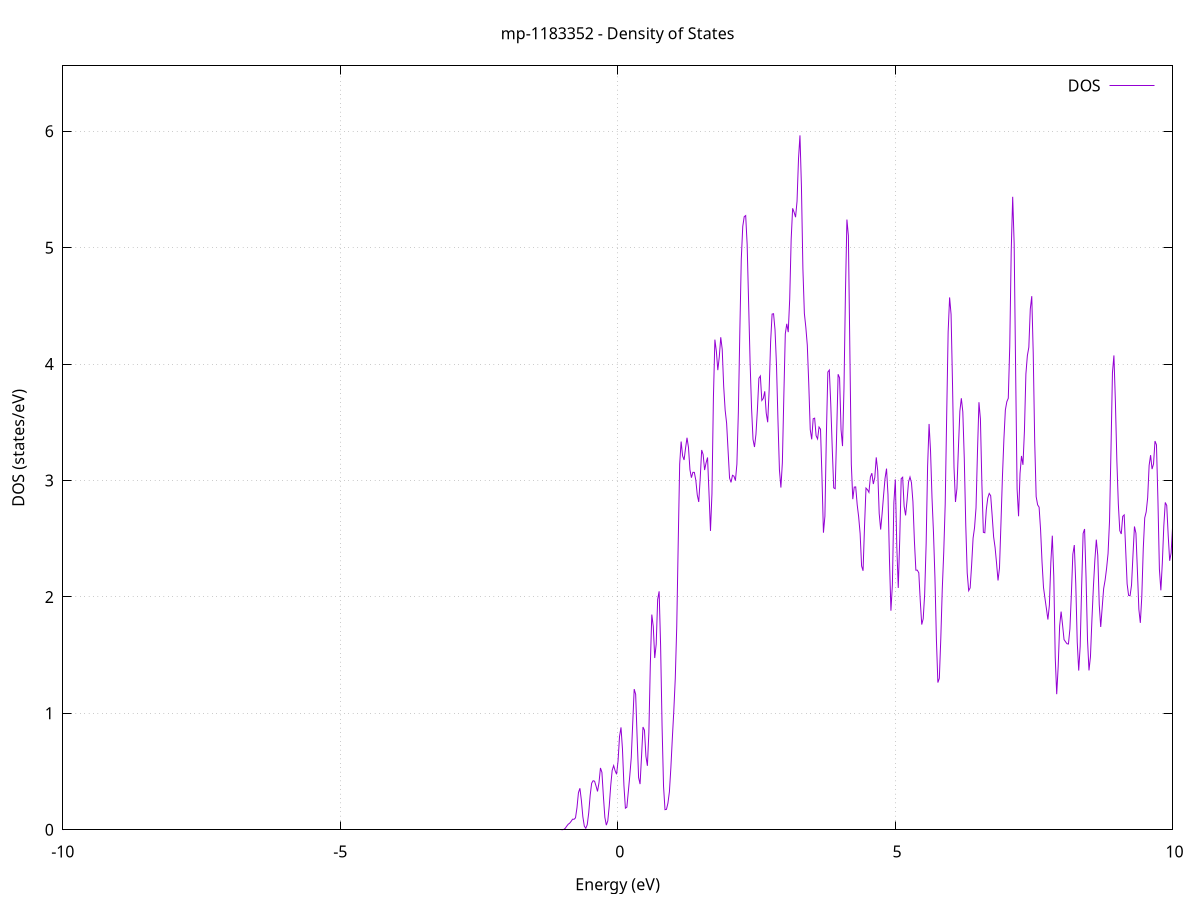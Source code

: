 set title 'mp-1183352 - Density of States'
set xlabel 'Energy (eV)'
set ylabel 'DOS (states/eV)'
set grid
set xrange [-10:10]
set yrange [0:6.561]
set xzeroaxis lt -1
set terminal png size 800,600
set output 'mp-1183352_dos_gnuplot.png'
plot '-' using 1:2 with lines title 'DOS'
-38.992200 0.000000
-38.965800 0.000000
-38.939300 0.000000
-38.912900 0.000000
-38.886400 0.000000
-38.860000 0.000000
-38.833600 0.000000
-38.807100 0.000000
-38.780700 0.000000
-38.754200 0.000000
-38.727800 0.000000
-38.701400 0.000000
-38.674900 0.000000
-38.648500 0.000000
-38.622000 0.000000
-38.595600 0.000000
-38.569200 0.000000
-38.542700 0.000000
-38.516300 0.000000
-38.489800 0.000000
-38.463400 0.000000
-38.437000 0.000000
-38.410500 0.000000
-38.384100 0.000000
-38.357600 0.000000
-38.331200 0.000000
-38.304700 0.000000
-38.278300 0.000000
-38.251900 0.000000
-38.225400 0.000000
-38.199000 0.000000
-38.172500 0.000000
-38.146100 0.000000
-38.119700 0.000000
-38.093200 0.000000
-38.066800 0.000000
-38.040300 0.000000
-38.013900 0.000000
-37.987500 0.000000
-37.961000 0.000000
-37.934600 0.000000
-37.908100 0.000000
-37.881700 0.000000
-37.855300 0.000000
-37.828800 0.000000
-37.802400 0.000000
-37.775900 0.000000
-37.749500 0.000000
-37.723100 0.000000
-37.696600 0.000000
-37.670200 0.000000
-37.643700 0.000000
-37.617300 0.000000
-37.590900 0.000000
-37.564400 0.000000
-37.538000 0.000000
-37.511500 0.000000
-37.485100 0.000000
-37.458700 0.000000
-37.432200 0.000000
-37.405800 0.000000
-37.379300 0.000000
-37.352900 0.000000
-37.326500 0.000000
-37.300000 0.000000
-37.273600 0.000000
-37.247100 0.000000
-37.220700 0.000000
-37.194300 0.000000
-37.167800 0.000000
-37.141400 0.000000
-37.114900 0.000000
-37.088500 0.000000
-37.062100 0.000000
-37.035600 0.000000
-37.009200 0.000000
-36.982700 0.000000
-36.956300 0.000000
-36.929800 0.000000
-36.903400 0.000000
-36.877000 0.000000
-36.850500 0.000000
-36.824100 0.000000
-36.797600 0.000000
-36.771200 0.000000
-36.744800 0.000200
-36.718300 0.004400
-36.691900 0.060700
-36.665400 0.492800
-36.639000 2.336700
-36.612600 6.483600
-36.586100 10.541500
-36.559700 10.049700
-36.533200 5.617400
-36.506800 1.839500
-36.480400 0.352400
-36.453900 0.039400
-36.427500 0.002600
-36.401000 0.000100
-36.374600 0.000000
-36.348200 0.000000
-36.321700 0.000000
-36.295300 0.000000
-36.268800 0.000000
-36.242400 0.000000
-36.216000 0.000000
-36.189500 0.000000
-36.163100 0.000000
-36.136600 0.000000
-36.110200 0.000000
-36.083800 0.000000
-36.057300 0.000000
-36.030900 0.000000
-36.004400 0.000000
-35.978000 0.000000
-35.951600 0.000000
-35.925100 0.000000
-35.898700 0.000000
-35.872200 0.000000
-35.845800 0.000000
-35.819400 0.000000
-35.792900 0.000000
-35.766500 0.000000
-35.740000 0.000000
-35.713600 0.000000
-35.687100 0.000000
-35.660700 0.000000
-35.634300 0.000000
-35.607800 0.000000
-35.581400 0.000000
-35.554900 0.000000
-35.528500 0.000000
-35.502100 0.000000
-35.475600 0.000000
-35.449200 0.000000
-35.422700 0.000000
-35.396300 0.000000
-35.369900 0.000000
-35.343400 0.000000
-35.317000 0.000000
-35.290500 0.000000
-35.264100 0.000000
-35.237700 0.000000
-35.211200 0.000000
-35.184800 0.000000
-35.158300 0.000000
-35.131900 0.000000
-35.105500 0.000000
-35.079000 0.000000
-35.052600 0.000000
-35.026100 0.000000
-34.999700 0.000000
-34.973300 0.000000
-34.946800 0.000000
-34.920400 0.000000
-34.893900 0.000000
-34.867500 0.000000
-34.841100 0.000000
-34.814600 0.000000
-34.788200 0.000000
-34.761700 0.000000
-34.735300 0.000000
-34.708900 0.000000
-34.682400 0.000000
-34.656000 0.000000
-34.629500 0.000000
-34.603100 0.000000
-34.576700 0.000000
-34.550200 0.000000
-34.523800 0.000000
-34.497300 0.000000
-34.470900 0.000000
-34.444500 0.000000
-34.418000 0.000000
-34.391600 0.000000
-34.365100 0.000000
-34.338700 0.000000
-34.312200 0.000000
-34.285800 0.000000
-34.259400 0.000000
-34.232900 0.000000
-34.206500 0.000000
-34.180000 0.000000
-34.153600 0.000000
-34.127200 0.000000
-34.100700 0.000000
-34.074300 0.000000
-34.047800 0.000000
-34.021400 0.000000
-33.995000 0.000000
-33.968500 0.000000
-33.942100 0.000000
-33.915600 0.000000
-33.889200 0.000000
-33.862800 0.000000
-33.836300 0.000000
-33.809900 0.000000
-33.783400 0.000000
-33.757000 0.000000
-33.730600 0.000000
-33.704100 0.000000
-33.677700 0.000000
-33.651200 0.000000
-33.624800 0.000000
-33.598400 0.000000
-33.571900 0.000000
-33.545500 0.000000
-33.519000 0.000000
-33.492600 0.000000
-33.466200 0.000000
-33.439700 0.000000
-33.413300 0.000000
-33.386800 0.000000
-33.360400 0.000000
-33.334000 0.000000
-33.307500 0.000000
-33.281100 0.000000
-33.254600 0.000000
-33.228200 0.000000
-33.201800 0.000000
-33.175300 0.000000
-33.148900 0.000000
-33.122400 0.000000
-33.096000 0.000000
-33.069600 0.000000
-33.043100 0.000000
-33.016700 0.000000
-32.990200 0.000000
-32.963800 0.000000
-32.937300 0.000000
-32.910900 0.000000
-32.884500 0.000000
-32.858000 0.000000
-32.831600 0.000000
-32.805100 0.000000
-32.778700 0.000000
-32.752300 0.000000
-32.725800 0.000000
-32.699400 0.000000
-32.672900 0.000000
-32.646500 0.000000
-32.620100 0.000000
-32.593600 0.000000
-32.567200 0.000000
-32.540700 0.000000
-32.514300 0.000000
-32.487900 0.000000
-32.461400 0.000000
-32.435000 0.000000
-32.408500 0.000000
-32.382100 0.000000
-32.355700 0.000000
-32.329200 0.000000
-32.302800 0.000000
-32.276300 0.000000
-32.249900 0.000000
-32.223500 0.000000
-32.197000 0.000000
-32.170600 0.000000
-32.144100 0.000000
-32.117700 0.000000
-32.091300 0.000000
-32.064800 0.000000
-32.038400 0.000000
-32.011900 0.000000
-31.985500 0.000000
-31.959100 0.000000
-31.932600 0.000000
-31.906200 0.000000
-31.879700 0.000000
-31.853300 0.000000
-31.826900 0.000000
-31.800400 0.000000
-31.774000 0.000000
-31.747500 0.000000
-31.721100 0.000000
-31.694600 0.000000
-31.668200 0.000000
-31.641800 0.000000
-31.615300 0.000000
-31.588900 0.000000
-31.562400 0.000000
-31.536000 0.000000
-31.509600 0.000000
-31.483100 0.000000
-31.456700 0.000000
-31.430200 0.000000
-31.403800 0.000000
-31.377400 0.000000
-31.350900 0.000000
-31.324500 0.000000
-31.298000 0.000000
-31.271600 0.000000
-31.245200 0.000000
-31.218700 0.000000
-31.192300 0.000000
-31.165800 0.000000
-31.139400 0.000000
-31.113000 0.000000
-31.086500 0.000000
-31.060100 0.000000
-31.033600 0.000000
-31.007200 0.000000
-30.980800 0.000000
-30.954300 0.000000
-30.927900 0.000000
-30.901400 0.000000
-30.875000 0.000000
-30.848600 0.000000
-30.822100 0.000000
-30.795700 0.000000
-30.769200 0.000000
-30.742800 0.000000
-30.716400 0.000000
-30.689900 0.000000
-30.663500 0.000000
-30.637000 0.000000
-30.610600 0.000000
-30.584200 0.000000
-30.557700 0.000000
-30.531300 0.000000
-30.504800 0.000000
-30.478400 0.000000
-30.452000 0.000000
-30.425500 0.000000
-30.399100 0.000000
-30.372600 0.000000
-30.346200 0.000000
-30.319700 0.000000
-30.293300 0.000000
-30.266900 0.000000
-30.240400 0.000000
-30.214000 0.000000
-30.187500 0.000000
-30.161100 0.000000
-30.134700 0.000000
-30.108200 0.000000
-30.081800 0.000000
-30.055300 0.000000
-30.028900 0.000000
-30.002500 0.000000
-29.976000 0.000000
-29.949600 0.000000
-29.923100 0.000000
-29.896700 0.000000
-29.870300 0.000000
-29.843800 0.000000
-29.817400 0.000000
-29.790900 0.000000
-29.764500 0.000000
-29.738100 0.000000
-29.711600 0.000000
-29.685200 0.000000
-29.658700 0.000000
-29.632300 0.000000
-29.605900 0.000000
-29.579400 0.000000
-29.553000 0.000000
-29.526500 0.000000
-29.500100 0.000000
-29.473700 0.000000
-29.447200 0.000000
-29.420800 0.000000
-29.394300 0.000000
-29.367900 0.000000
-29.341500 0.000000
-29.315000 0.000000
-29.288600 0.000000
-29.262100 0.000000
-29.235700 0.000000
-29.209300 0.000000
-29.182800 0.000000
-29.156400 0.000000
-29.129900 0.000000
-29.103500 0.000000
-29.077000 0.000000
-29.050600 0.000000
-29.024200 0.000000
-28.997700 0.000000
-28.971300 0.000000
-28.944800 0.000000
-28.918400 0.000000
-28.892000 0.000000
-28.865500 0.000000
-28.839100 0.000000
-28.812600 0.000000
-28.786200 0.000000
-28.759800 0.000000
-28.733300 0.000000
-28.706900 0.000000
-28.680400 0.000000
-28.654000 0.000000
-28.627600 0.000000
-28.601100 0.000000
-28.574700 0.000000
-28.548200 0.000000
-28.521800 0.000000
-28.495400 0.000000
-28.468900 0.000000
-28.442500 0.000000
-28.416000 0.000000
-28.389600 0.000000
-28.363200 0.000000
-28.336700 0.000000
-28.310300 0.000000
-28.283800 0.000000
-28.257400 0.000000
-28.231000 0.000000
-28.204500 0.000000
-28.178100 0.000000
-28.151600 0.000000
-28.125200 0.000000
-28.098800 0.000000
-28.072300 0.000000
-28.045900 0.000000
-28.019400 0.000000
-27.993000 0.000000
-27.966600 0.000000
-27.940100 0.000000
-27.913700 0.000000
-27.887200 0.000000
-27.860800 0.000000
-27.834400 0.000000
-27.807900 0.000000
-27.781500 0.000000
-27.755000 0.000000
-27.728600 0.000000
-27.702100 0.000000
-27.675700 0.000000
-27.649300 0.000000
-27.622800 0.000000
-27.596400 0.000000
-27.569900 0.000000
-27.543500 0.000000
-27.517100 0.000000
-27.490600 0.000000
-27.464200 0.000000
-27.437700 0.000000
-27.411300 0.000000
-27.384900 0.000000
-27.358400 0.000000
-27.332000 0.000000
-27.305500 0.000000
-27.279100 0.000000
-27.252700 0.000000
-27.226200 0.000000
-27.199800 0.000000
-27.173300 0.000000
-27.146900 0.000000
-27.120500 0.000000
-27.094000 0.000000
-27.067600 0.000000
-27.041100 0.000000
-27.014700 0.000000
-26.988300 0.000000
-26.961800 0.000000
-26.935400 0.000000
-26.908900 0.000000
-26.882500 0.000000
-26.856100 0.000000
-26.829600 0.000000
-26.803200 0.000000
-26.776700 0.000000
-26.750300 0.000000
-26.723900 0.000000
-26.697400 0.000000
-26.671000 0.000000
-26.644500 0.000000
-26.618100 0.000000
-26.591700 0.000000
-26.565200 0.000000
-26.538800 0.000000
-26.512300 0.000000
-26.485900 0.000000
-26.459400 0.000000
-26.433000 0.000900
-26.406600 0.015300
-26.380100 0.152700
-26.353700 0.955800
-26.327200 3.839400
-26.300800 10.286000
-26.274400 19.314200
-26.247900 26.295900
-26.221500 25.653000
-26.195000 17.102700
-26.168600 7.427600
-26.142200 2.035400
-26.115700 0.345600
-26.089300 0.036000
-26.062800 0.002300
-26.036400 0.000100
-26.010000 0.000000
-25.983500 0.000000
-25.957100 0.000000
-25.930600 0.000000
-25.904200 0.000000
-25.877800 0.000000
-25.851300 0.000000
-25.824900 0.000000
-25.798400 0.000000
-25.772000 0.000000
-25.745600 0.000000
-25.719100 0.000000
-25.692700 0.000000
-25.666200 0.000000
-25.639800 0.000000
-25.613400 0.000000
-25.586900 0.000000
-25.560500 0.000000
-25.534000 0.000000
-25.507600 0.000000
-25.481200 0.000000
-25.454700 0.000000
-25.428300 0.000000
-25.401800 0.000000
-25.375400 0.000000
-25.349000 0.000000
-25.322500 0.000000
-25.296100 0.000000
-25.269600 0.000000
-25.243200 0.000000
-25.216800 0.000000
-25.190300 0.000000
-25.163900 0.000000
-25.137400 0.000000
-25.111000 0.000000
-25.084500 0.000000
-25.058100 0.000000
-25.031700 0.000000
-25.005200 0.000000
-24.978800 0.000000
-24.952300 0.000000
-24.925900 0.000000
-24.899500 0.000000
-24.873000 0.000000
-24.846600 0.000000
-24.820100 0.000000
-24.793700 0.000000
-24.767300 0.000000
-24.740800 0.000000
-24.714400 0.000000
-24.687900 0.000000
-24.661500 0.000000
-24.635100 0.000000
-24.608600 0.000000
-24.582200 0.000000
-24.555700 0.000000
-24.529300 0.000000
-24.502900 0.000000
-24.476400 0.000000
-24.450000 0.000000
-24.423500 0.000000
-24.397100 0.000000
-24.370700 0.000000
-24.344200 0.000000
-24.317800 0.000000
-24.291300 0.000000
-24.264900 0.000000
-24.238500 0.000000
-24.212000 0.000000
-24.185600 0.000000
-24.159100 0.000000
-24.132700 0.000000
-24.106300 0.000000
-24.079800 0.000000
-24.053400 0.000000
-24.026900 0.000000
-24.000500 0.000000
-23.974100 0.000000
-23.947600 0.000000
-23.921200 0.000000
-23.894700 0.000000
-23.868300 0.000000
-23.841900 0.000000
-23.815400 0.000000
-23.789000 0.000000
-23.762500 0.000000
-23.736100 0.000000
-23.709600 0.000000
-23.683200 0.000000
-23.656800 0.000000
-23.630300 0.000000
-23.603900 0.000000
-23.577400 0.000000
-23.551000 0.000000
-23.524600 0.000000
-23.498100 0.000000
-23.471700 0.000000
-23.445200 0.000000
-23.418800 0.000000
-23.392400 0.000000
-23.365900 0.000000
-23.339500 0.000000
-23.313000 0.000000
-23.286600 0.000000
-23.260200 0.000000
-23.233700 0.000000
-23.207300 0.000000
-23.180800 0.000000
-23.154400 0.000000
-23.128000 0.000000
-23.101500 0.000000
-23.075100 0.000000
-23.048600 0.000000
-23.022200 0.000000
-22.995800 0.000000
-22.969300 0.000000
-22.942900 0.000000
-22.916400 0.000000
-22.890000 0.000000
-22.863600 0.000000
-22.837100 0.000000
-22.810700 0.000000
-22.784200 0.000000
-22.757800 0.000000
-22.731400 0.000000
-22.704900 0.000000
-22.678500 0.000000
-22.652000 0.000000
-22.625600 0.000000
-22.599200 0.000000
-22.572700 0.000000
-22.546300 0.000000
-22.519800 0.000000
-22.493400 0.000000
-22.466900 0.000000
-22.440500 0.000000
-22.414100 0.000000
-22.387600 0.000000
-22.361200 0.000000
-22.334700 0.000000
-22.308300 0.000000
-22.281900 0.000000
-22.255400 0.000000
-22.229000 0.000000
-22.202500 0.000000
-22.176100 0.000000
-22.149700 0.000000
-22.123200 0.000000
-22.096800 0.000000
-22.070300 0.000000
-22.043900 0.000000
-22.017500 0.000000
-21.991000 0.000000
-21.964600 0.000000
-21.938100 0.000000
-21.911700 0.000000
-21.885300 0.000000
-21.858800 0.000000
-21.832400 0.000000
-21.805900 0.000000
-21.779500 0.000000
-21.753100 0.000000
-21.726600 0.000000
-21.700200 0.000000
-21.673700 0.000000
-21.647300 0.000000
-21.620900 0.000000
-21.594400 0.000000
-21.568000 0.000000
-21.541500 0.000000
-21.515100 0.000000
-21.488700 0.000000
-21.462200 0.000000
-21.435800 0.000000
-21.409300 0.000000
-21.382900 0.000000
-21.356500 0.000000
-21.330000 0.000000
-21.303600 0.000000
-21.277100 0.000000
-21.250700 0.000000
-21.224300 0.000000
-21.197800 0.000000
-21.171400 0.000000
-21.144900 0.000000
-21.118500 0.000000
-21.092000 0.000000
-21.065600 0.000000
-21.039200 0.000000
-21.012700 0.000000
-20.986300 0.000000
-20.959800 0.000000
-20.933400 0.000000
-20.907000 0.000000
-20.880500 0.000000
-20.854100 0.000000
-20.827600 0.000000
-20.801200 0.000000
-20.774800 0.000000
-20.748300 0.000000
-20.721900 0.000000
-20.695400 0.000000
-20.669000 0.000000
-20.642600 0.000000
-20.616100 0.000000
-20.589700 0.000000
-20.563200 0.000000
-20.536800 0.000000
-20.510400 0.000000
-20.483900 0.000000
-20.457500 0.000000
-20.431000 0.000000
-20.404600 0.000000
-20.378200 0.000000
-20.351700 0.000000
-20.325300 0.000000
-20.298800 0.000000
-20.272400 0.000000
-20.246000 0.000000
-20.219500 0.000000
-20.193100 0.000000
-20.166600 0.000000
-20.140200 0.000000
-20.113800 0.000000
-20.087300 0.000000
-20.060900 0.000000
-20.034400 0.000000
-20.008000 0.000000
-19.981600 0.000000
-19.955100 0.000000
-19.928700 0.000000
-19.902200 0.000000
-19.875800 0.000000
-19.849300 0.000000
-19.822900 0.000000
-19.796500 0.000000
-19.770000 0.000000
-19.743600 0.000000
-19.717100 0.000000
-19.690700 0.000000
-19.664300 0.000000
-19.637800 0.000000
-19.611400 0.000000
-19.584900 0.000000
-19.558500 0.000000
-19.532100 0.000000
-19.505600 0.000000
-19.479200 0.000000
-19.452700 0.000000
-19.426300 0.000000
-19.399900 0.000000
-19.373400 0.000000
-19.347000 0.000000
-19.320500 0.000000
-19.294100 0.000000
-19.267700 0.000000
-19.241200 0.000000
-19.214800 0.000000
-19.188300 0.000000
-19.161900 0.000000
-19.135500 0.000000
-19.109000 0.000000
-19.082600 0.000000
-19.056100 0.000000
-19.029700 0.000000
-19.003300 0.000000
-18.976800 0.000000
-18.950400 0.000000
-18.923900 0.000000
-18.897500 0.000000
-18.871100 0.000000
-18.844600 0.000000
-18.818200 0.000000
-18.791700 0.000000
-18.765300 0.000000
-18.738900 0.000000
-18.712400 0.000000
-18.686000 0.000000
-18.659500 0.000000
-18.633100 0.000000
-18.606700 0.000000
-18.580200 0.000000
-18.553800 0.000000
-18.527300 0.000000
-18.500900 0.000000
-18.474400 0.000000
-18.448000 0.000000
-18.421600 0.000000
-18.395100 0.000000
-18.368700 0.000000
-18.342200 0.000000
-18.315800 0.000000
-18.289400 0.000000
-18.262900 0.000000
-18.236500 0.000000
-18.210000 0.000000
-18.183600 0.000000
-18.157200 0.000000
-18.130700 0.000000
-18.104300 0.000000
-18.077800 0.000000
-18.051400 0.000000
-18.025000 0.000000
-17.998500 0.000000
-17.972100 0.000000
-17.945600 0.000100
-17.919200 0.001800
-17.892800 0.034800
-17.866300 0.398100
-17.839900 2.665500
-17.813400 10.471700
-17.787000 24.186200
-17.760600 32.884100
-17.734100 26.334800
-17.707700 12.420200
-17.681200 3.446700
-17.654800 0.562000
-17.628400 0.053700
-17.601900 0.003000
-17.575500 0.000100
-17.549000 0.000000
-17.522600 0.000000
-17.496200 0.000000
-17.469700 0.000000
-17.443300 0.000000
-17.416800 0.000000
-17.390400 0.000000
-17.364000 0.000000
-17.337500 0.000000
-17.311100 0.000000
-17.284600 0.000000
-17.258200 0.000000
-17.231800 0.000000
-17.205300 0.000000
-17.178900 0.000000
-17.152400 0.000000
-17.126000 0.000000
-17.099500 0.000000
-17.073100 0.000000
-17.046700 0.000000
-17.020200 0.000000
-16.993800 0.000000
-16.967300 0.000000
-16.940900 0.000000
-16.914500 0.000000
-16.888000 0.000000
-16.861600 0.000000
-16.835100 0.000000
-16.808700 0.000000
-16.782300 0.000000
-16.755800 0.000000
-16.729400 0.000000
-16.702900 0.000000
-16.676500 0.000000
-16.650100 0.000000
-16.623600 0.000000
-16.597200 0.000000
-16.570700 0.000000
-16.544300 0.000000
-16.517900 0.000000
-16.491400 0.000000
-16.465000 0.000000
-16.438500 0.000000
-16.412100 0.000000
-16.385700 0.000000
-16.359200 0.000000
-16.332800 0.000000
-16.306300 0.000000
-16.279900 0.000000
-16.253500 0.000000
-16.227000 0.000000
-16.200600 0.000000
-16.174100 0.000000
-16.147700 0.000000
-16.121300 0.000000
-16.094800 0.000000
-16.068400 0.000000
-16.041900 0.000000
-16.015500 0.000000
-15.989100 0.000000
-15.962600 0.000000
-15.936200 0.000000
-15.909700 0.000000
-15.883300 0.000000
-15.856800 0.000000
-15.830400 0.000000
-15.804000 0.000000
-15.777500 0.000000
-15.751100 0.000000
-15.724600 0.000000
-15.698200 0.000000
-15.671800 0.000000
-15.645300 0.000000
-15.618900 0.000000
-15.592400 0.000000
-15.566000 0.000000
-15.539600 0.000000
-15.513100 0.000000
-15.486700 0.000000
-15.460200 0.000000
-15.433800 0.000000
-15.407400 0.000000
-15.380900 0.000000
-15.354500 0.000000
-15.328000 0.000000
-15.301600 0.000000
-15.275200 0.000000
-15.248700 0.000000
-15.222300 0.000000
-15.195800 0.000000
-15.169400 0.000000
-15.143000 0.000000
-15.116500 0.000000
-15.090100 0.000000
-15.063600 0.000000
-15.037200 0.000000
-15.010800 0.000000
-14.984300 0.000000
-14.957900 0.000000
-14.931400 0.000000
-14.905000 0.000000
-14.878600 0.000000
-14.852100 0.000000
-14.825700 0.000000
-14.799200 0.000000
-14.772800 0.000000
-14.746400 0.000000
-14.719900 0.000000
-14.693500 0.000000
-14.667000 0.000000
-14.640600 0.000000
-14.614200 0.000000
-14.587700 0.000000
-14.561300 0.000000
-14.534800 0.000000
-14.508400 0.000000
-14.481900 0.000000
-14.455500 0.000000
-14.429100 0.000000
-14.402600 0.000000
-14.376200 0.000000
-14.349700 0.000000
-14.323300 0.000000
-14.296900 0.000000
-14.270400 0.000000
-14.244000 0.000000
-14.217500 0.000000
-14.191100 0.000000
-14.164700 0.000000
-14.138200 0.000000
-14.111800 0.000000
-14.085300 0.000000
-14.058900 0.000000
-14.032500 0.000000
-14.006000 0.000000
-13.979600 0.000000
-13.953100 0.000000
-13.926700 0.000000
-13.900300 0.000000
-13.873800 0.000000
-13.847400 0.000000
-13.820900 0.000000
-13.794500 0.000000
-13.768100 0.000000
-13.741600 0.000000
-13.715200 0.000000
-13.688700 0.000000
-13.662300 0.000000
-13.635900 0.000000
-13.609400 0.000000
-13.583000 0.000000
-13.556500 0.000000
-13.530100 0.000000
-13.503700 0.000000
-13.477200 0.000000
-13.450800 0.000000
-13.424300 0.000000
-13.397900 0.000000
-13.371500 0.000000
-13.345000 0.000000
-13.318600 0.000000
-13.292100 0.000000
-13.265700 0.000000
-13.239200 0.000000
-13.212800 0.000000
-13.186400 0.000000
-13.159900 0.000000
-13.133500 0.000000
-13.107000 0.000000
-13.080600 0.000000
-13.054200 0.000000
-13.027700 0.000000
-13.001300 0.000000
-12.974800 0.000000
-12.948400 0.000000
-12.922000 0.000000
-12.895500 0.000000
-12.869100 0.000000
-12.842600 0.000000
-12.816200 0.000000
-12.789800 0.000000
-12.763300 0.000000
-12.736900 0.000000
-12.710400 0.000000
-12.684000 0.000000
-12.657600 0.000000
-12.631100 0.000000
-12.604700 0.000000
-12.578200 0.000000
-12.551800 0.000000
-12.525400 0.000000
-12.498900 0.000000
-12.472500 0.000000
-12.446000 0.000000
-12.419600 0.000000
-12.393200 0.000000
-12.366700 0.000000
-12.340300 0.000000
-12.313800 0.000000
-12.287400 0.000000
-12.261000 0.000000
-12.234500 0.000000
-12.208100 0.000000
-12.181600 0.000000
-12.155200 0.000000
-12.128800 0.000000
-12.102300 0.000000
-12.075900 0.000700
-12.049400 0.008600
-12.023000 0.065600
-11.996600 0.312600
-11.970100 0.969200
-11.943700 2.085400
-11.917200 3.448800
-11.890800 4.932900
-11.864300 6.635000
-11.837900 8.501700
-11.811500 10.149800
-11.785000 11.437300
-11.758600 12.711900
-11.732100 14.094400
-11.705700 14.762900
-11.679300 13.647000
-11.652800 11.519100
-11.626400 10.533400
-11.599900 11.216400
-11.573500 12.508800
-11.547100 13.883700
-11.520600 15.112200
-11.494200 15.755700
-11.467700 16.176000
-11.441300 17.112100
-11.414900 18.690700
-11.388400 20.885400
-11.362000 22.796900
-11.335500 21.730700
-11.309100 16.119500
-11.282700 8.587100
-11.256200 3.121500
-11.229800 0.748200
-11.203300 0.115300
-11.176900 0.011200
-11.150500 0.000700
-11.124000 0.000000
-11.097600 0.000000
-11.071100 0.000000
-11.044700 0.000000
-11.018300 0.000000
-10.991800 0.000000
-10.965400 0.000000
-10.938900 0.000000
-10.912500 0.000000
-10.886100 0.000000
-10.859600 0.000000
-10.833200 0.000000
-10.806700 0.000000
-10.780300 0.000000
-10.753900 0.000000
-10.727400 0.000000
-10.701000 0.000000
-10.674500 0.000000
-10.648100 0.000000
-10.621600 0.000000
-10.595200 0.000000
-10.568800 0.000000
-10.542300 0.000000
-10.515900 0.000000
-10.489400 0.000000
-10.463000 0.000000
-10.436600 0.000000
-10.410100 0.000000
-10.383700 0.000000
-10.357200 0.000000
-10.330800 0.000000
-10.304400 0.000000
-10.277900 0.000000
-10.251500 0.000000
-10.225000 0.000000
-10.198600 0.000000
-10.172200 0.000000
-10.145700 0.000000
-10.119300 0.000000
-10.092800 0.000000
-10.066400 0.000000
-10.040000 0.000000
-10.013500 0.000000
-9.987100 0.000000
-9.960600 0.000000
-9.934200 0.000000
-9.907800 0.000000
-9.881300 0.000000
-9.854900 0.000000
-9.828400 0.000000
-9.802000 0.000000
-9.775600 0.000000
-9.749100 0.000000
-9.722700 0.000000
-9.696200 0.000000
-9.669800 0.000000
-9.643400 0.000000
-9.616900 0.000000
-9.590500 0.000000
-9.564000 0.000000
-9.537600 0.000000
-9.511200 0.000000
-9.484700 0.000000
-9.458300 0.000000
-9.431800 0.000000
-9.405400 0.000000
-9.379000 0.000000
-9.352500 0.000000
-9.326100 0.000000
-9.299600 0.000000
-9.273200 0.000000
-9.246700 0.000000
-9.220300 0.000000
-9.193900 0.000000
-9.167400 0.000000
-9.141000 0.000000
-9.114500 0.000000
-9.088100 0.000000
-9.061700 0.000000
-9.035200 0.000000
-9.008800 0.000000
-8.982300 0.000000
-8.955900 0.000000
-8.929500 0.000000
-8.903000 0.000000
-8.876600 0.000000
-8.850100 0.000000
-8.823700 0.000000
-8.797300 0.000000
-8.770800 0.000000
-8.744400 0.000000
-8.717900 0.000000
-8.691500 0.000000
-8.665100 0.000000
-8.638600 0.000000
-8.612200 0.000000
-8.585700 0.000000
-8.559300 0.000000
-8.532900 0.000000
-8.506400 0.000000
-8.480000 0.000000
-8.453500 0.000000
-8.427100 0.000000
-8.400700 0.000000
-8.374200 0.000000
-8.347800 0.000000
-8.321300 0.000000
-8.294900 0.000000
-8.268500 0.000000
-8.242000 0.000000
-8.215600 0.000000
-8.189100 0.000000
-8.162700 0.000000
-8.136300 0.000000
-8.109800 0.000000
-8.083400 0.000000
-8.056900 0.000000
-8.030500 0.000000
-8.004100 0.000000
-7.977600 0.000000
-7.951200 0.000000
-7.924700 0.000000
-7.898300 0.000000
-7.871800 0.000000
-7.845400 0.000000
-7.819000 0.000000
-7.792500 0.000000
-7.766100 0.000000
-7.739600 0.000000
-7.713200 0.000000
-7.686800 0.000000
-7.660300 0.000000
-7.633900 0.000000
-7.607400 0.000000
-7.581000 0.000000
-7.554600 0.000000
-7.528100 0.000000
-7.501700 0.000000
-7.475200 0.000000
-7.448800 0.000000
-7.422400 0.000000
-7.395900 0.000000
-7.369500 0.000000
-7.343000 0.000000
-7.316600 0.000000
-7.290200 0.000000
-7.263700 0.000000
-7.237300 0.000000
-7.210800 0.000000
-7.184400 0.000000
-7.158000 0.000000
-7.131500 0.000000
-7.105100 0.000000
-7.078600 0.000000
-7.052200 0.000000
-7.025800 0.000000
-6.999300 0.000000
-6.972900 0.000000
-6.946400 0.000000
-6.920000 0.000000
-6.893600 0.000000
-6.867100 0.000000
-6.840700 0.000000
-6.814200 0.000000
-6.787800 0.000000
-6.761400 0.000000
-6.734900 0.000000
-6.708500 0.000000
-6.682000 0.000000
-6.655600 0.000000
-6.629100 0.000000
-6.602700 0.000000
-6.576300 0.000000
-6.549800 0.000000
-6.523400 0.000000
-6.496900 0.000000
-6.470500 0.000000
-6.444100 0.000000
-6.417600 0.000000
-6.391200 0.000000
-6.364700 0.000000
-6.338300 0.000000
-6.311900 0.000000
-6.285400 0.000000
-6.259000 0.000000
-6.232500 0.000000
-6.206100 0.000000
-6.179700 0.000000
-6.153200 0.000000
-6.126800 0.000000
-6.100300 0.000000
-6.073900 0.000000
-6.047500 0.000000
-6.021000 0.000000
-5.994600 0.000000
-5.968100 0.000000
-5.941700 0.000000
-5.915300 0.000000
-5.888800 0.000000
-5.862400 0.000000
-5.835900 0.000000
-5.809500 0.000000
-5.783100 0.000000
-5.756600 0.000000
-5.730200 0.000000
-5.703700 0.000000
-5.677300 0.000000
-5.650900 0.000000
-5.624400 0.000000
-5.598000 0.000000
-5.571500 0.000000
-5.545100 0.000000
-5.518700 0.000000
-5.492200 0.000000
-5.465800 0.000000
-5.439300 0.000000
-5.412900 0.000000
-5.386500 0.000000
-5.360000 0.000000
-5.333600 0.000000
-5.307100 0.000000
-5.280700 0.000000
-5.254200 0.000000
-5.227800 0.000000
-5.201400 0.000000
-5.174900 0.000000
-5.148500 0.000000
-5.122000 0.000000
-5.095600 0.000000
-5.069200 0.000000
-5.042700 0.000000
-5.016300 0.000000
-4.989800 0.000000
-4.963400 0.000000
-4.937000 0.000000
-4.910500 0.000000
-4.884100 0.000000
-4.857600 0.000000
-4.831200 0.000000
-4.804800 0.000000
-4.778300 0.000000
-4.751900 0.000000
-4.725400 0.000000
-4.699000 0.000000
-4.672600 0.000000
-4.646100 0.000000
-4.619700 0.000000
-4.593200 0.000000
-4.566800 0.000000
-4.540400 0.000000
-4.513900 0.000000
-4.487500 0.000000
-4.461000 0.000000
-4.434600 0.000000
-4.408200 0.000000
-4.381700 0.000000
-4.355300 0.000000
-4.328800 0.000000
-4.302400 0.000000
-4.276000 0.000000
-4.249500 0.000000
-4.223100 0.000000
-4.196600 0.000000
-4.170200 0.000000
-4.143800 0.000000
-4.117300 0.000000
-4.090900 0.000000
-4.064400 0.000000
-4.038000 0.000000
-4.011500 0.000000
-3.985100 0.000000
-3.958700 0.000000
-3.932200 0.000000
-3.905800 0.000000
-3.879300 0.000000
-3.852900 0.000000
-3.826500 0.000000
-3.800000 0.000000
-3.773600 0.000000
-3.747100 0.000000
-3.720700 0.000000
-3.694300 0.000000
-3.667800 0.000000
-3.641400 0.000000
-3.614900 0.000000
-3.588500 0.000000
-3.562100 0.000000
-3.535600 0.000000
-3.509200 0.000000
-3.482700 0.000000
-3.456300 0.000000
-3.429900 0.000000
-3.403400 0.000000
-3.377000 0.000000
-3.350500 0.000000
-3.324100 0.000000
-3.297700 0.000000
-3.271200 0.000000
-3.244800 0.000000
-3.218300 0.000000
-3.191900 0.000000
-3.165500 0.000000
-3.139000 0.000000
-3.112600 0.000000
-3.086100 0.000000
-3.059700 0.000000
-3.033300 0.000000
-3.006800 0.000000
-2.980400 0.000000
-2.953900 0.000000
-2.927500 0.000000
-2.901100 0.000000
-2.874600 0.000000
-2.848200 0.000000
-2.821700 0.000000
-2.795300 0.000000
-2.768900 0.000000
-2.742400 0.000000
-2.716000 0.000000
-2.689500 0.000000
-2.663100 0.000000
-2.636600 0.000000
-2.610200 0.000000
-2.583800 0.000000
-2.557300 0.000000
-2.530900 0.000000
-2.504400 0.000000
-2.478000 0.000000
-2.451600 0.000000
-2.425100 0.000000
-2.398700 0.000000
-2.372200 0.000000
-2.345800 0.000000
-2.319400 0.000000
-2.292900 0.000000
-2.266500 0.000000
-2.240000 0.000000
-2.213600 0.000000
-2.187200 0.000000
-2.160700 0.000000
-2.134300 0.000000
-2.107800 0.000000
-2.081400 0.000000
-2.055000 0.000000
-2.028500 0.000000
-2.002100 0.000000
-1.975600 0.000000
-1.949200 0.000000
-1.922800 0.000000
-1.896300 0.000000
-1.869900 0.000000
-1.843400 0.000000
-1.817000 0.000000
-1.790600 0.000000
-1.764100 0.000000
-1.737700 0.000000
-1.711200 0.000000
-1.684800 0.000000
-1.658400 0.000000
-1.631900 0.000000
-1.605500 0.000000
-1.579000 0.000000
-1.552600 0.000000
-1.526200 0.000000
-1.499700 0.000000
-1.473300 0.000000
-1.446800 0.000000
-1.420400 0.000000
-1.393900 0.000000
-1.367500 0.000000
-1.341100 0.000000
-1.314600 0.000000
-1.288200 0.000000
-1.261700 0.000000
-1.235300 0.000000
-1.208900 0.000000
-1.182400 0.000000
-1.156000 0.000000
-1.129500 0.000000
-1.103100 0.000000
-1.076700 0.000000
-1.050200 0.000000
-1.023800 0.000000
-0.997300 0.000400
-0.970900 0.003100
-0.944500 0.012600
-0.918000 0.030900
-0.891600 0.047500
-0.865100 0.056400
-0.838700 0.072200
-0.812300 0.090800
-0.785800 0.090000
-0.759400 0.102500
-0.732900 0.190000
-0.706500 0.318700
-0.680100 0.356400
-0.653600 0.253000
-0.627200 0.112300
-0.600700 0.031400
-0.574300 0.012800
-0.547900 0.043800
-0.521400 0.144700
-0.495000 0.296500
-0.468500 0.399600
-0.442100 0.421200
-0.415700 0.417200
-0.389200 0.375400
-0.362800 0.329300
-0.336300 0.403400
-0.309900 0.530900
-0.283500 0.493400
-0.257000 0.289300
-0.230600 0.107100
-0.204100 0.039800
-0.177700 0.076400
-0.151300 0.205000
-0.124800 0.379300
-0.098400 0.511100
-0.071900 0.551200
-0.045500 0.506700
-0.019000 0.476800
0.007400 0.591900
0.033800 0.800700
0.060300 0.879400
0.086700 0.694600
0.113200 0.381800
0.139600 0.185300
0.166000 0.194200
0.192500 0.328600
0.218900 0.464600
0.245400 0.619700
0.271800 0.917000
0.298200 1.208300
0.324700 1.162900
0.351100 0.793500
0.377600 0.448500
0.404000 0.392400
0.430400 0.627700
0.456900 0.882500
0.483300 0.854800
0.509800 0.630900
0.536200 0.549400
0.562600 0.833600
0.589100 1.419100
0.615500 1.848200
0.642000 1.747500
0.668400 1.475200
0.694800 1.594100
0.721300 1.978100
0.747700 2.048000
0.774200 1.582300
0.800600 0.890100
0.827000 0.374100
0.853500 0.172700
0.879900 0.175300
0.906400 0.229100
0.932800 0.325800
0.959200 0.532700
0.985700 0.786200
1.012100 1.020800
1.038600 1.299600
1.065000 1.744200
1.091400 2.457700
1.117900 3.140300
1.144300 3.334500
1.170800 3.211500
1.197200 3.176200
1.223600 3.277000
1.250100 3.367200
1.276500 3.284000
1.303000 3.092400
1.329400 3.024000
1.355900 3.070100
1.382300 3.069500
1.408700 3.002400
1.435200 2.875700
1.461600 2.815600
1.488100 3.019500
1.514500 3.262000
1.540900 3.222800
1.567400 3.089600
1.593800 3.151900
1.620300 3.197500
1.646700 2.888600
1.673100 2.567100
1.699600 2.885700
1.726000 3.710500
1.752500 4.209800
1.778900 4.110900
1.805300 3.947800
1.831800 4.061000
1.858200 4.230100
1.884700 4.126500
1.911100 3.808500
1.937500 3.604900
1.964000 3.491700
1.990400 3.256100
2.016900 3.021600
2.043300 2.983700
2.069700 3.044600
2.096200 3.036900
2.122600 2.998900
2.149100 3.139700
2.175500 3.585600
2.201900 4.273100
2.228400 4.902300
2.254800 5.182300
2.281300 5.265900
2.307700 5.275400
2.334100 5.026400
2.360600 4.524300
2.387000 4.017600
2.413500 3.619800
2.439900 3.352600
2.466300 3.287500
2.492800 3.396400
2.519200 3.611400
2.545700 3.877900
2.572100 3.897600
2.598600 3.687500
2.625000 3.704500
2.651400 3.766000
2.677900 3.578800
2.704300 3.500200
2.730800 3.778200
2.757200 4.192300
2.783600 4.429100
2.810100 4.432300
2.836500 4.293600
2.863000 3.989600
2.889400 3.516500
2.915800 3.091500
2.942300 2.939300
2.968700 3.152400
2.995200 3.723200
3.021600 4.259100
3.048000 4.345900
3.074500 4.274200
3.100900 4.556600
3.127400 5.070600
3.153800 5.337700
3.180200 5.303800
3.206700 5.261500
3.233100 5.398000
3.259600 5.761900
3.286000 5.964100
3.312400 5.525900
3.338900 4.818800
3.365300 4.435200
3.391800 4.315300
3.418200 4.161500
3.444600 3.829700
3.471100 3.437600
3.497500 3.353300
3.524000 3.530000
3.550400 3.535300
3.576800 3.384300
3.603300 3.356700
3.629700 3.458900
3.656200 3.440800
3.682600 3.028400
3.709000 2.551300
3.735500 2.693200
3.761900 3.391300
3.788400 3.931300
3.814800 3.948500
3.841200 3.654100
3.867700 3.275500
3.894100 2.936900
3.920600 2.929300
3.947000 3.401000
3.973500 3.912400
3.999900 3.881500
4.026300 3.435800
4.052800 3.295400
4.079200 3.792200
4.105700 4.614800
4.132100 5.241100
4.158500 5.102300
4.185000 4.121500
4.211400 3.140300
4.237900 2.839500
4.264300 2.943200
4.290700 2.944700
4.317200 2.792400
4.343600 2.688000
4.370100 2.544200
4.396500 2.265500
4.422900 2.224500
4.449400 2.605200
4.475800 2.934800
4.502300 2.921000
4.528700 2.897900
4.555100 3.029300
4.581600 3.062800
4.608000 2.969600
4.634500 3.025600
4.660900 3.198300
4.687300 3.082400
4.713800 2.716800
4.740200 2.578700
4.766700 2.716600
4.793100 2.874400
4.819500 3.019600
4.846000 3.101900
4.872400 2.878000
4.898900 2.320200
4.925300 1.881600
4.951700 2.106500
4.978200 2.808200
5.004600 3.008900
5.031100 2.435800
5.057500 2.077200
5.083900 2.493400
5.110400 3.016100
5.136800 3.028000
5.163300 2.778300
5.189700 2.700200
5.216200 2.830700
5.242600 2.987400
5.269000 3.029700
5.295500 2.980900
5.321900 2.817300
5.348400 2.480700
5.374800 2.229800
5.401200 2.229700
5.427700 2.206600
5.454100 1.966200
5.480600 1.762500
5.507000 1.812500
5.533400 2.024000
5.559900 2.455000
5.586300 3.120600
5.612800 3.485300
5.639200 3.253500
5.665600 2.852800
5.692100 2.554300
5.718500 2.167600
5.745000 1.632100
5.771400 1.264300
5.797800 1.301000
5.824300 1.644500
5.850700 2.066100
5.877200 2.384100
5.903600 2.796000
5.930000 3.554500
5.956500 4.275700
5.982900 4.572100
6.009400 4.426500
6.035800 3.816400
6.062200 3.113800
6.088700 2.815300
6.115100 2.932000
6.141600 3.278700
6.168000 3.596100
6.194400 3.706400
6.220900 3.590200
6.247300 3.190100
6.273800 2.620900
6.300200 2.205800
6.326600 2.053500
6.353100 2.077300
6.379500 2.272100
6.406000 2.504400
6.432400 2.595400
6.458800 2.763800
6.485300 3.246600
6.511700 3.672100
6.538200 3.528300
6.564600 2.972100
6.591100 2.554800
6.617500 2.550800
6.643900 2.747200
6.670400 2.848100
6.696800 2.888600
6.723300 2.869300
6.749700 2.698800
6.776100 2.516200
6.802600 2.424200
6.829000 2.289800
6.855500 2.141100
6.881900 2.247900
6.908300 2.629200
6.934800 3.029600
6.961200 3.351900
6.987700 3.605200
7.014100 3.676400
7.040500 3.706500
7.067000 4.155700
7.093400 4.971500
7.119900 5.436700
7.146300 5.032900
7.172700 3.949700
7.199200 2.927900
7.225600 2.692600
7.252100 3.059300
7.278500 3.210600
7.304900 3.134400
7.331400 3.424600
7.357800 3.914100
7.384300 4.071900
7.410700 4.144100
7.437100 4.472700
7.463600 4.583100
7.490000 4.092600
7.516500 3.336900
7.542900 2.861100
7.569300 2.790900
7.595800 2.770800
7.622200 2.579700
7.648700 2.298600
7.675100 2.081300
7.701500 1.987900
7.728000 1.897700
7.754400 1.805600
7.780900 1.927700
7.807300 2.294500
7.833800 2.526100
7.860200 2.179500
7.886600 1.480100
7.913100 1.164800
7.939500 1.401300
7.966000 1.751100
7.992400 1.874100
8.018800 1.758300
8.045300 1.633600
8.071700 1.615100
8.098200 1.597900
8.124600 1.595600
8.151000 1.725100
8.177500 2.024300
8.203900 2.366700
8.230400 2.445500
8.256800 2.109200
8.283200 1.610900
8.309700 1.367400
8.336100 1.575400
8.362600 2.090400
8.389000 2.544900
8.415400 2.583200
8.441900 2.167000
8.468300 1.632000
8.494800 1.368700
8.521200 1.485000
8.547600 1.801900
8.574100 2.083400
8.600500 2.313400
8.627000 2.491800
8.653400 2.355500
8.679800 1.932500
8.706300 1.741700
8.732700 1.908000
8.759200 2.071600
8.785600 2.144200
8.812000 2.244800
8.838500 2.372800
8.864900 2.651600
8.891400 3.265500
8.917800 3.925400
8.944200 4.074000
8.970700 3.677700
8.997100 3.171000
9.023600 2.799500
9.050000 2.569400
9.076400 2.540500
9.102900 2.691800
9.129300 2.704500
9.155800 2.409900
9.182200 2.112000
9.208700 2.013200
9.235100 2.009700
9.261500 2.100800
9.288000 2.362000
9.314400 2.604800
9.340900 2.547500
9.367300 2.227700
9.393700 1.894000
9.420200 1.777100
9.446600 2.002500
9.473100 2.413600
9.499500 2.679100
9.525900 2.730100
9.552400 2.852100
9.578800 3.129100
9.605300 3.217900
9.631700 3.097700
9.658100 3.141700
9.684600 3.338700
9.711000 3.306700
9.737500 2.831000
9.763900 2.238600
9.790300 2.057000
9.816800 2.291600
9.843200 2.607400
9.869700 2.811400
9.896100 2.785500
9.922500 2.529500
9.949000 2.310400
9.975400 2.378100
10.001900 2.605700
10.028300 2.660000
10.054700 2.413700
10.081200 2.020400
10.107600 1.739100
10.134100 1.752300
10.160500 2.039400
10.186900 2.346000
10.213400 2.433600
10.239800 2.335100
10.266300 2.229800
10.292700 2.350600
10.319100 2.761400
10.345600 3.127900
10.372000 3.228200
10.398500 3.236000
10.424900 3.202800
10.451300 2.901000
10.477800 2.381000
10.504200 2.064100
10.530700 2.284500
10.557100 3.028500
10.583600 3.765700
10.610000 3.993100
10.636400 3.925700
10.662900 3.838800
10.689300 3.609300
10.715800 3.235600
10.742200 2.923500
10.768600 2.768900
10.795100 2.756000
10.821500 2.749100
10.848000 2.510800
10.874400 2.250500
10.900800 2.459900
10.927300 2.999300
10.953700 3.277500
10.980200 3.070700
11.006600 2.603800
11.033000 2.208300
11.059500 2.007000
11.085900 1.832600
11.112400 1.616700
11.138800 1.616000
11.165200 1.990900
11.191700 2.433900
11.218100 2.594300
11.244600 2.499800
11.271000 2.299700
11.297400 2.009900
11.323900 1.598800
11.350300 1.164900
11.376800 0.857900
11.403200 0.671700
11.429600 0.502400
11.456100 0.323500
11.482500 0.166000
11.509000 0.060700
11.535400 0.014300
11.561800 0.002100
11.588300 0.000200
11.614700 0.000000
11.641200 0.000000
11.667600 0.000000
11.694000 0.000000
11.720500 0.000000
11.746900 0.000000
11.773400 0.000000
11.799800 0.000000
11.826300 0.000000
11.852700 0.000000
11.879100 0.000000
11.905600 0.000000
11.932000 0.000000
11.958500 0.000000
11.984900 0.000000
12.011300 0.000000
12.037800 0.000000
12.064200 0.000000
12.090700 0.000000
12.117100 0.000000
12.143500 0.000000
12.170000 0.000000
12.196400 0.000000
12.222900 0.000000
12.249300 0.000000
12.275700 0.000000
12.302200 0.000000
12.328600 0.000000
12.355100 0.000000
12.381500 0.000000
12.407900 0.000000
12.434400 0.000000
12.460800 0.000000
12.487300 0.000000
12.513700 0.000000
12.540100 0.000000
12.566600 0.000000
12.593000 0.000000
12.619500 0.000000
12.645900 0.000000
12.672300 0.000000
12.698800 0.000000
12.725200 0.000000
12.751700 0.000000
12.778100 0.000000
12.804500 0.000000
12.831000 0.000000
12.857400 0.000000
12.883900 0.000000
12.910300 0.000000
12.936700 0.000000
12.963200 0.000000
12.989600 0.000000
13.016100 0.000000
13.042500 0.000000
13.068900 0.000000
13.095400 0.000000
13.121800 0.000000
13.148300 0.000000
13.174700 0.000000
13.201200 0.000000
13.227600 0.000000
13.254000 0.000000
13.280500 0.000000
13.306900 0.000000
13.333400 0.000000
13.359800 0.000000
13.386200 0.000000
13.412700 0.000000
13.439100 0.000000
13.465600 0.000000
13.492000 0.000000
13.518400 0.000000
13.544900 0.000000
13.571300 0.000000
13.597800 0.000000
13.624200 0.000000
13.650600 0.000000
13.677100 0.000000
13.703500 0.000000
13.730000 0.000000
13.756400 0.000000
13.782800 0.000000
13.809300 0.000000
13.835700 0.000000
13.862200 0.000000
13.888600 0.000000
e
